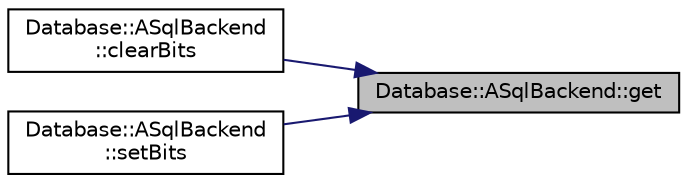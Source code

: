 digraph "Database::ASqlBackend::get"
{
 // LATEX_PDF_SIZE
  edge [fontname="Helvetica",fontsize="10",labelfontname="Helvetica",labelfontsize="10"];
  node [fontname="Helvetica",fontsize="10",shape=record];
  rankdir="RL";
  Node1 [label="Database::ASqlBackend::get",height=0.2,width=0.4,color="black", fillcolor="grey75", style="filled", fontcolor="black",tooltip="get flag value"];
  Node1 -> Node2 [dir="back",color="midnightblue",fontsize="10",style="solid",fontname="Helvetica"];
  Node2 [label="Database::ASqlBackend\l::clearBits",height=0.2,width=0.4,color="black", fillcolor="white", style="filled",URL="$class_database_1_1_a_sql_backend.html#a3e487165f32855d9aec8064fa48c65e3",tooltip="clear bits for provided flag"];
  Node1 -> Node3 [dir="back",color="midnightblue",fontsize="10",style="solid",fontname="Helvetica"];
  Node3 [label="Database::ASqlBackend\l::setBits",height=0.2,width=0.4,color="black", fillcolor="white", style="filled",URL="$class_database_1_1_a_sql_backend.html#aa6a769e34be141b0da34148e5a0c9250",tooltip="set bits for provided flag"];
}
